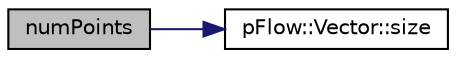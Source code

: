 digraph "numPoints"
{
 // LATEX_PDF_SIZE
  edge [fontname="Helvetica",fontsize="10",labelfontname="Helvetica",labelfontsize="10"];
  node [fontname="Helvetica",fontsize="10",shape=record];
  rankdir="LR";
  Node1 [label="numPoints",height=0.2,width=0.4,color="black", fillcolor="grey75", style="filled", fontcolor="black",tooltip=" "];
  Node1 -> Node2 [color="midnightblue",fontsize="10",style="solid",fontname="Helvetica"];
  Node2 [label="pFlow::Vector::size",height=0.2,width=0.4,color="black", fillcolor="white", style="filled",URL="$classpFlow_1_1Vector.html#a10efdf47ffedbdc720f71c2f72b98d98",tooltip="Size of the vector."];
}
